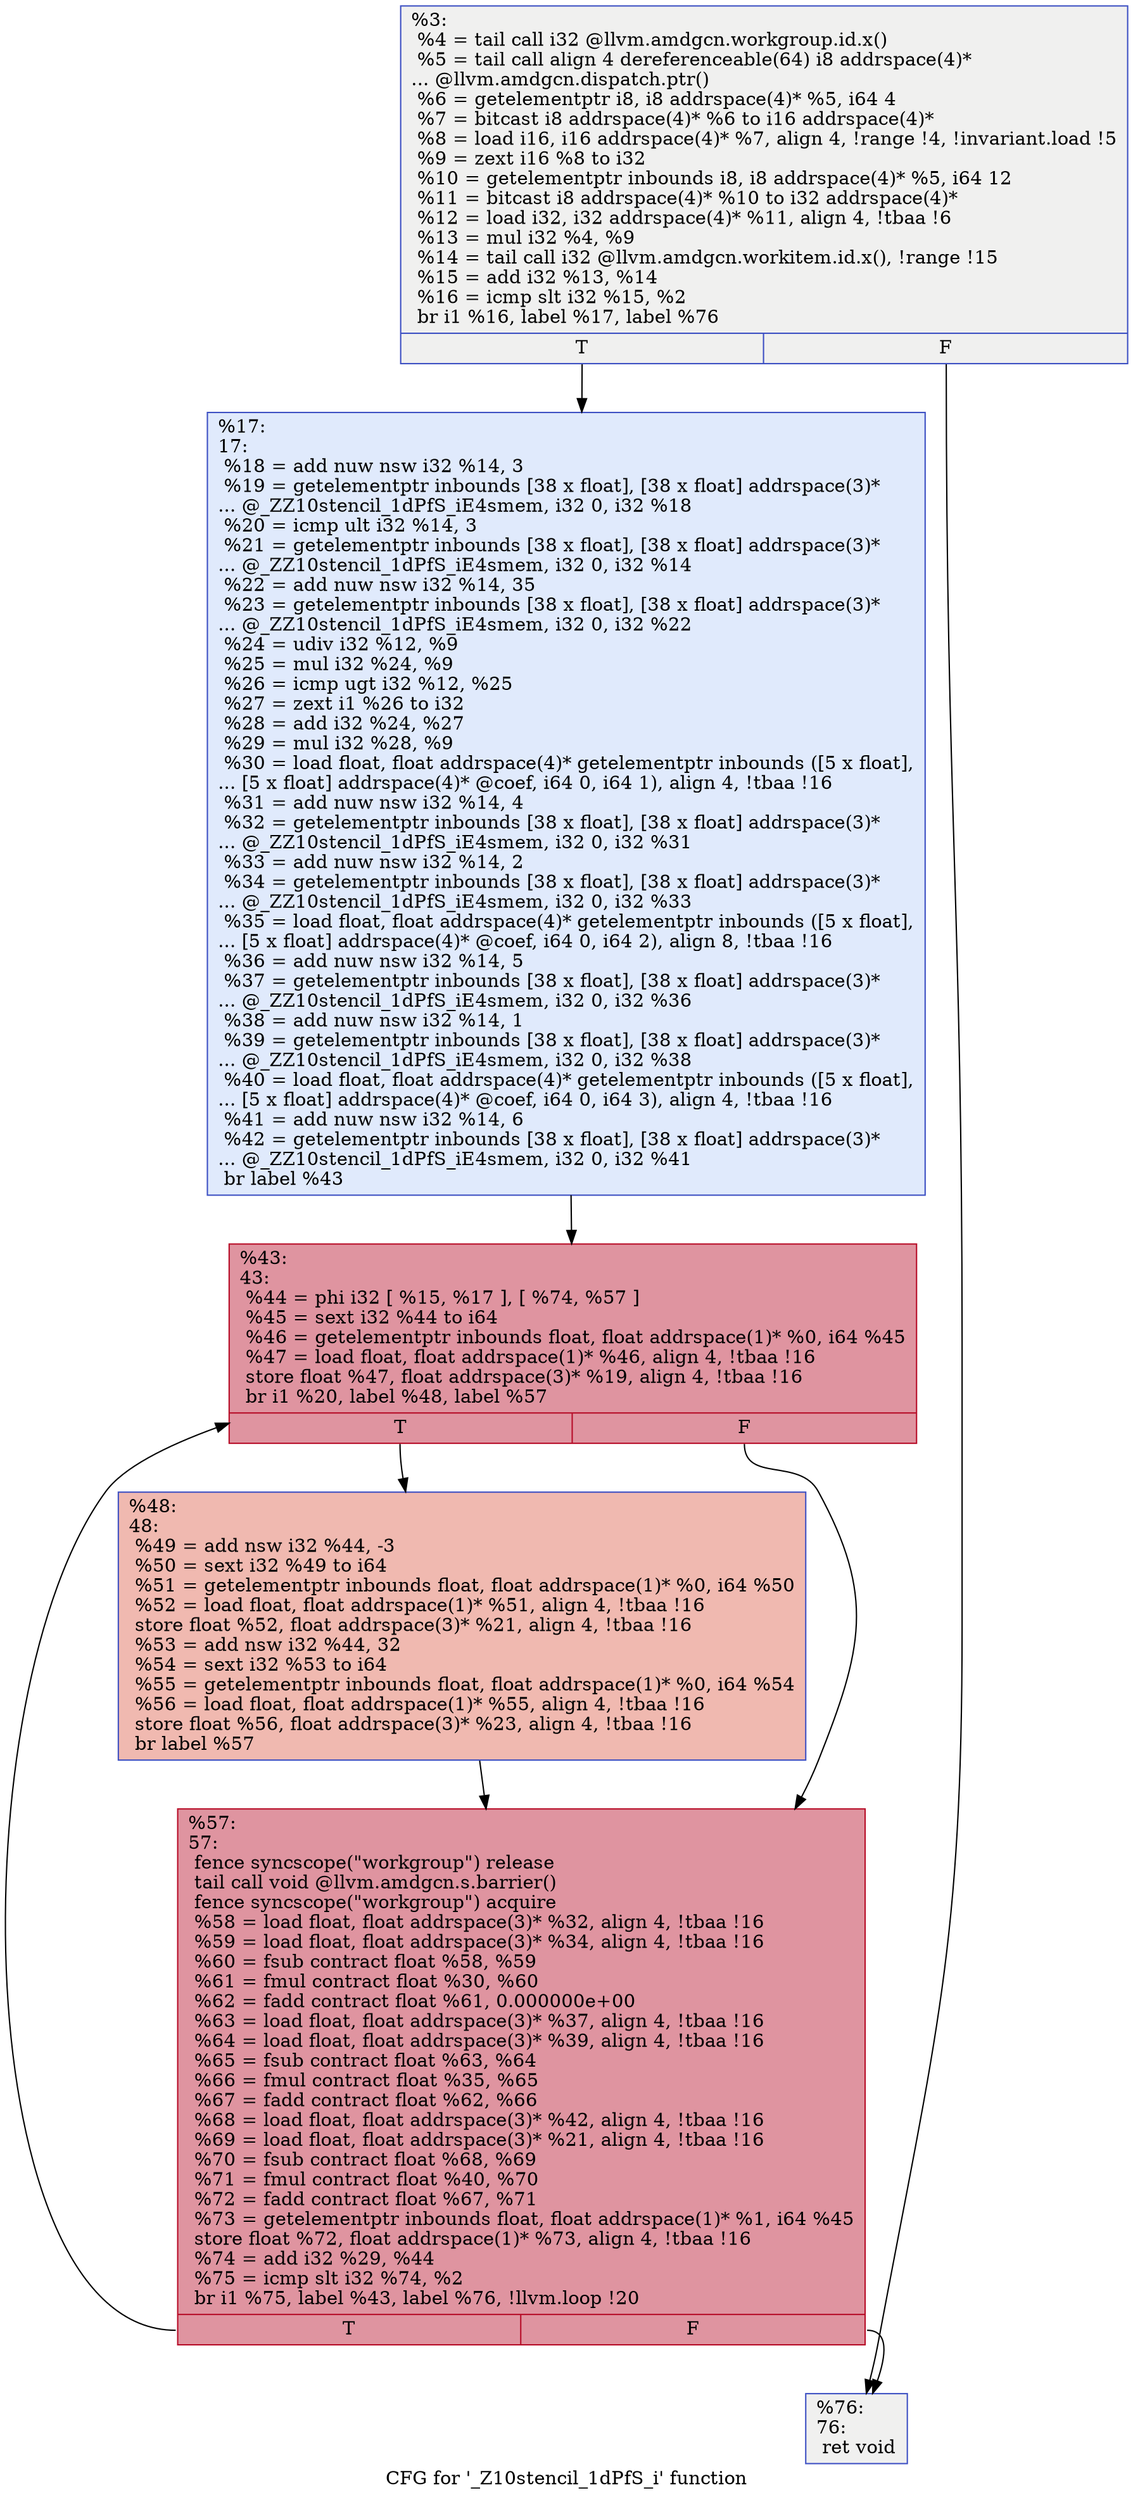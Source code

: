 digraph "CFG for '_Z10stencil_1dPfS_i' function" {
	label="CFG for '_Z10stencil_1dPfS_i' function";

	Node0x4e927d0 [shape=record,color="#3d50c3ff", style=filled, fillcolor="#dedcdb70",label="{%3:\l  %4 = tail call i32 @llvm.amdgcn.workgroup.id.x()\l  %5 = tail call align 4 dereferenceable(64) i8 addrspace(4)*\l... @llvm.amdgcn.dispatch.ptr()\l  %6 = getelementptr i8, i8 addrspace(4)* %5, i64 4\l  %7 = bitcast i8 addrspace(4)* %6 to i16 addrspace(4)*\l  %8 = load i16, i16 addrspace(4)* %7, align 4, !range !4, !invariant.load !5\l  %9 = zext i16 %8 to i32\l  %10 = getelementptr inbounds i8, i8 addrspace(4)* %5, i64 12\l  %11 = bitcast i8 addrspace(4)* %10 to i32 addrspace(4)*\l  %12 = load i32, i32 addrspace(4)* %11, align 4, !tbaa !6\l  %13 = mul i32 %4, %9\l  %14 = tail call i32 @llvm.amdgcn.workitem.id.x(), !range !15\l  %15 = add i32 %13, %14\l  %16 = icmp slt i32 %15, %2\l  br i1 %16, label %17, label %76\l|{<s0>T|<s1>F}}"];
	Node0x4e927d0:s0 -> Node0x4e93b10;
	Node0x4e927d0:s1 -> Node0x4e944c0;
	Node0x4e93b10 [shape=record,color="#3d50c3ff", style=filled, fillcolor="#b9d0f970",label="{%17:\l17:                                               \l  %18 = add nuw nsw i32 %14, 3\l  %19 = getelementptr inbounds [38 x float], [38 x float] addrspace(3)*\l... @_ZZ10stencil_1dPfS_iE4smem, i32 0, i32 %18\l  %20 = icmp ult i32 %14, 3\l  %21 = getelementptr inbounds [38 x float], [38 x float] addrspace(3)*\l... @_ZZ10stencil_1dPfS_iE4smem, i32 0, i32 %14\l  %22 = add nuw nsw i32 %14, 35\l  %23 = getelementptr inbounds [38 x float], [38 x float] addrspace(3)*\l... @_ZZ10stencil_1dPfS_iE4smem, i32 0, i32 %22\l  %24 = udiv i32 %12, %9\l  %25 = mul i32 %24, %9\l  %26 = icmp ugt i32 %12, %25\l  %27 = zext i1 %26 to i32\l  %28 = add i32 %24, %27\l  %29 = mul i32 %28, %9\l  %30 = load float, float addrspace(4)* getelementptr inbounds ([5 x float],\l... [5 x float] addrspace(4)* @coef, i64 0, i64 1), align 4, !tbaa !16\l  %31 = add nuw nsw i32 %14, 4\l  %32 = getelementptr inbounds [38 x float], [38 x float] addrspace(3)*\l... @_ZZ10stencil_1dPfS_iE4smem, i32 0, i32 %31\l  %33 = add nuw nsw i32 %14, 2\l  %34 = getelementptr inbounds [38 x float], [38 x float] addrspace(3)*\l... @_ZZ10stencil_1dPfS_iE4smem, i32 0, i32 %33\l  %35 = load float, float addrspace(4)* getelementptr inbounds ([5 x float],\l... [5 x float] addrspace(4)* @coef, i64 0, i64 2), align 8, !tbaa !16\l  %36 = add nuw nsw i32 %14, 5\l  %37 = getelementptr inbounds [38 x float], [38 x float] addrspace(3)*\l... @_ZZ10stencil_1dPfS_iE4smem, i32 0, i32 %36\l  %38 = add nuw nsw i32 %14, 1\l  %39 = getelementptr inbounds [38 x float], [38 x float] addrspace(3)*\l... @_ZZ10stencil_1dPfS_iE4smem, i32 0, i32 %38\l  %40 = load float, float addrspace(4)* getelementptr inbounds ([5 x float],\l... [5 x float] addrspace(4)* @coef, i64 0, i64 3), align 4, !tbaa !16\l  %41 = add nuw nsw i32 %14, 6\l  %42 = getelementptr inbounds [38 x float], [38 x float] addrspace(3)*\l... @_ZZ10stencil_1dPfS_iE4smem, i32 0, i32 %41\l  br label %43\l}"];
	Node0x4e93b10 -> Node0x4e96130;
	Node0x4e96130 [shape=record,color="#b70d28ff", style=filled, fillcolor="#b70d2870",label="{%43:\l43:                                               \l  %44 = phi i32 [ %15, %17 ], [ %74, %57 ]\l  %45 = sext i32 %44 to i64\l  %46 = getelementptr inbounds float, float addrspace(1)* %0, i64 %45\l  %47 = load float, float addrspace(1)* %46, align 4, !tbaa !16\l  store float %47, float addrspace(3)* %19, align 4, !tbaa !16\l  br i1 %20, label %48, label %57\l|{<s0>T|<s1>F}}"];
	Node0x4e96130:s0 -> Node0x4e965a0;
	Node0x4e96130:s1 -> Node0x4e96220;
	Node0x4e965a0 [shape=record,color="#3d50c3ff", style=filled, fillcolor="#de614d70",label="{%48:\l48:                                               \l  %49 = add nsw i32 %44, -3\l  %50 = sext i32 %49 to i64\l  %51 = getelementptr inbounds float, float addrspace(1)* %0, i64 %50\l  %52 = load float, float addrspace(1)* %51, align 4, !tbaa !16\l  store float %52, float addrspace(3)* %21, align 4, !tbaa !16\l  %53 = add nsw i32 %44, 32\l  %54 = sext i32 %53 to i64\l  %55 = getelementptr inbounds float, float addrspace(1)* %0, i64 %54\l  %56 = load float, float addrspace(1)* %55, align 4, !tbaa !16\l  store float %56, float addrspace(3)* %23, align 4, !tbaa !16\l  br label %57\l}"];
	Node0x4e965a0 -> Node0x4e96220;
	Node0x4e96220 [shape=record,color="#b70d28ff", style=filled, fillcolor="#b70d2870",label="{%57:\l57:                                               \l  fence syncscope(\"workgroup\") release\l  tail call void @llvm.amdgcn.s.barrier()\l  fence syncscope(\"workgroup\") acquire\l  %58 = load float, float addrspace(3)* %32, align 4, !tbaa !16\l  %59 = load float, float addrspace(3)* %34, align 4, !tbaa !16\l  %60 = fsub contract float %58, %59\l  %61 = fmul contract float %30, %60\l  %62 = fadd contract float %61, 0.000000e+00\l  %63 = load float, float addrspace(3)* %37, align 4, !tbaa !16\l  %64 = load float, float addrspace(3)* %39, align 4, !tbaa !16\l  %65 = fsub contract float %63, %64\l  %66 = fmul contract float %35, %65\l  %67 = fadd contract float %62, %66\l  %68 = load float, float addrspace(3)* %42, align 4, !tbaa !16\l  %69 = load float, float addrspace(3)* %21, align 4, !tbaa !16\l  %70 = fsub contract float %68, %69\l  %71 = fmul contract float %40, %70\l  %72 = fadd contract float %67, %71\l  %73 = getelementptr inbounds float, float addrspace(1)* %1, i64 %45\l  store float %72, float addrspace(1)* %73, align 4, !tbaa !16\l  %74 = add i32 %29, %44\l  %75 = icmp slt i32 %74, %2\l  br i1 %75, label %43, label %76, !llvm.loop !20\l|{<s0>T|<s1>F}}"];
	Node0x4e96220:s0 -> Node0x4e96130;
	Node0x4e96220:s1 -> Node0x4e944c0;
	Node0x4e944c0 [shape=record,color="#3d50c3ff", style=filled, fillcolor="#dedcdb70",label="{%76:\l76:                                               \l  ret void\l}"];
}
